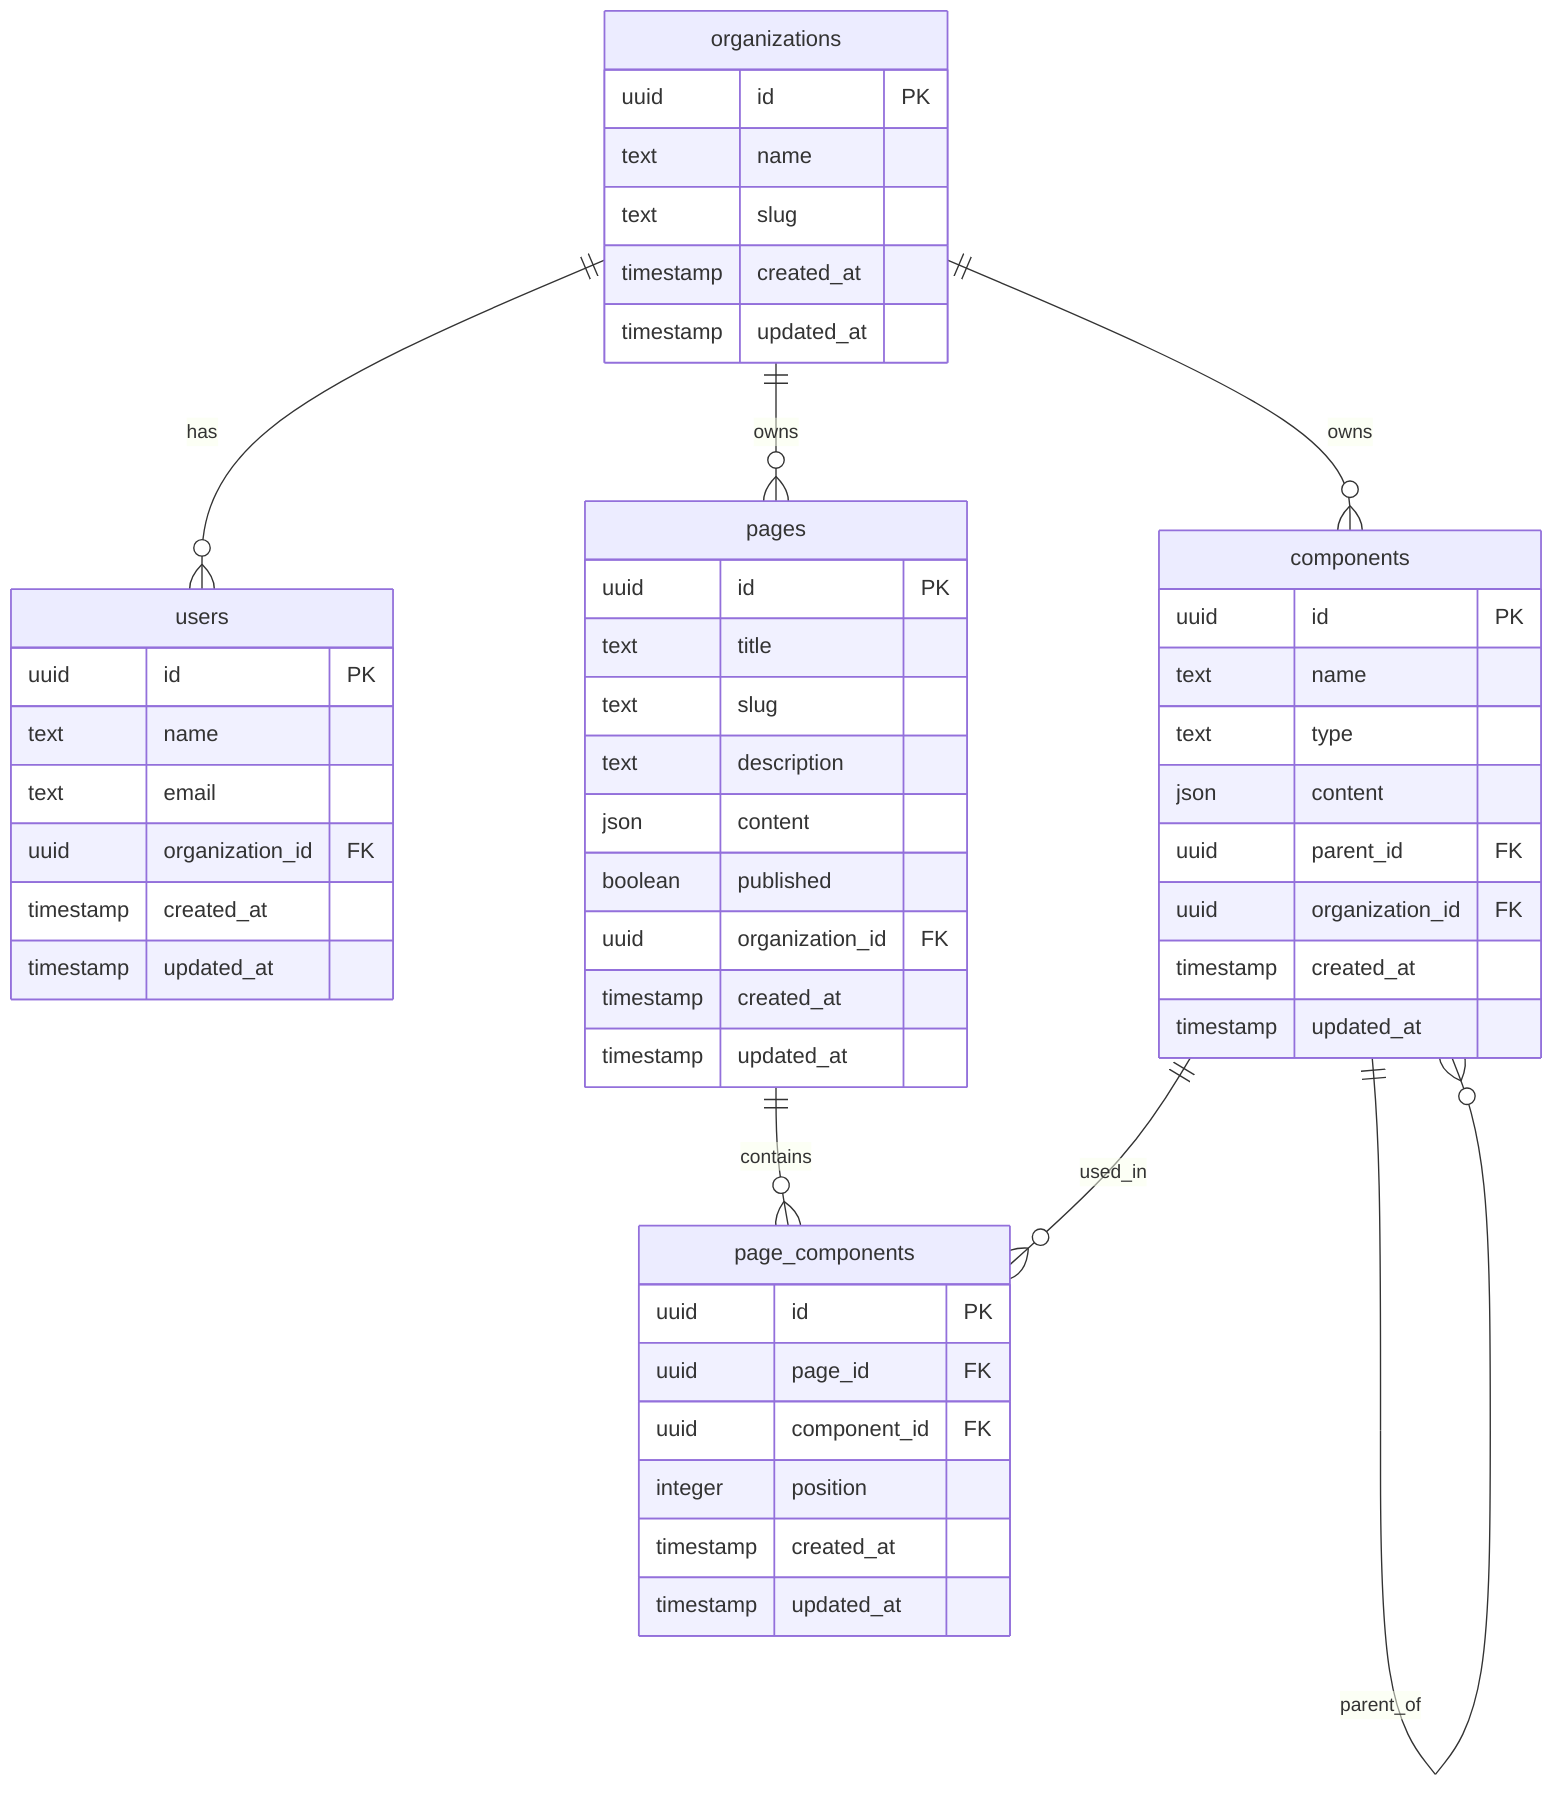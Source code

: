 erDiagram
    organizations {
        uuid id PK
        text name
        text slug
        timestamp created_at
        timestamp updated_at
    }

    users {
        uuid id PK
        text name
        text email
        uuid organization_id FK
        timestamp created_at
        timestamp updated_at
    }

    pages {
        uuid id PK
        text title
        text slug
        text description
        json content
        boolean published
        uuid organization_id FK
        timestamp created_at
        timestamp updated_at
    }

    components {
        uuid id PK
        text name
        text type
        json content
        uuid parent_id FK
        uuid organization_id FK
        timestamp created_at
        timestamp updated_at
    }

    page_components {
        uuid id PK
        uuid page_id FK
        uuid component_id FK
        integer position
        timestamp created_at
        timestamp updated_at
    }

    organizations ||--o{ users : "has"
    organizations ||--o{ pages : "owns"
    organizations ||--o{ components : "owns"
    pages ||--o{ page_components : "contains"
    components ||--o{ page_components : "used_in"
    components ||--o{ components : "parent_of"